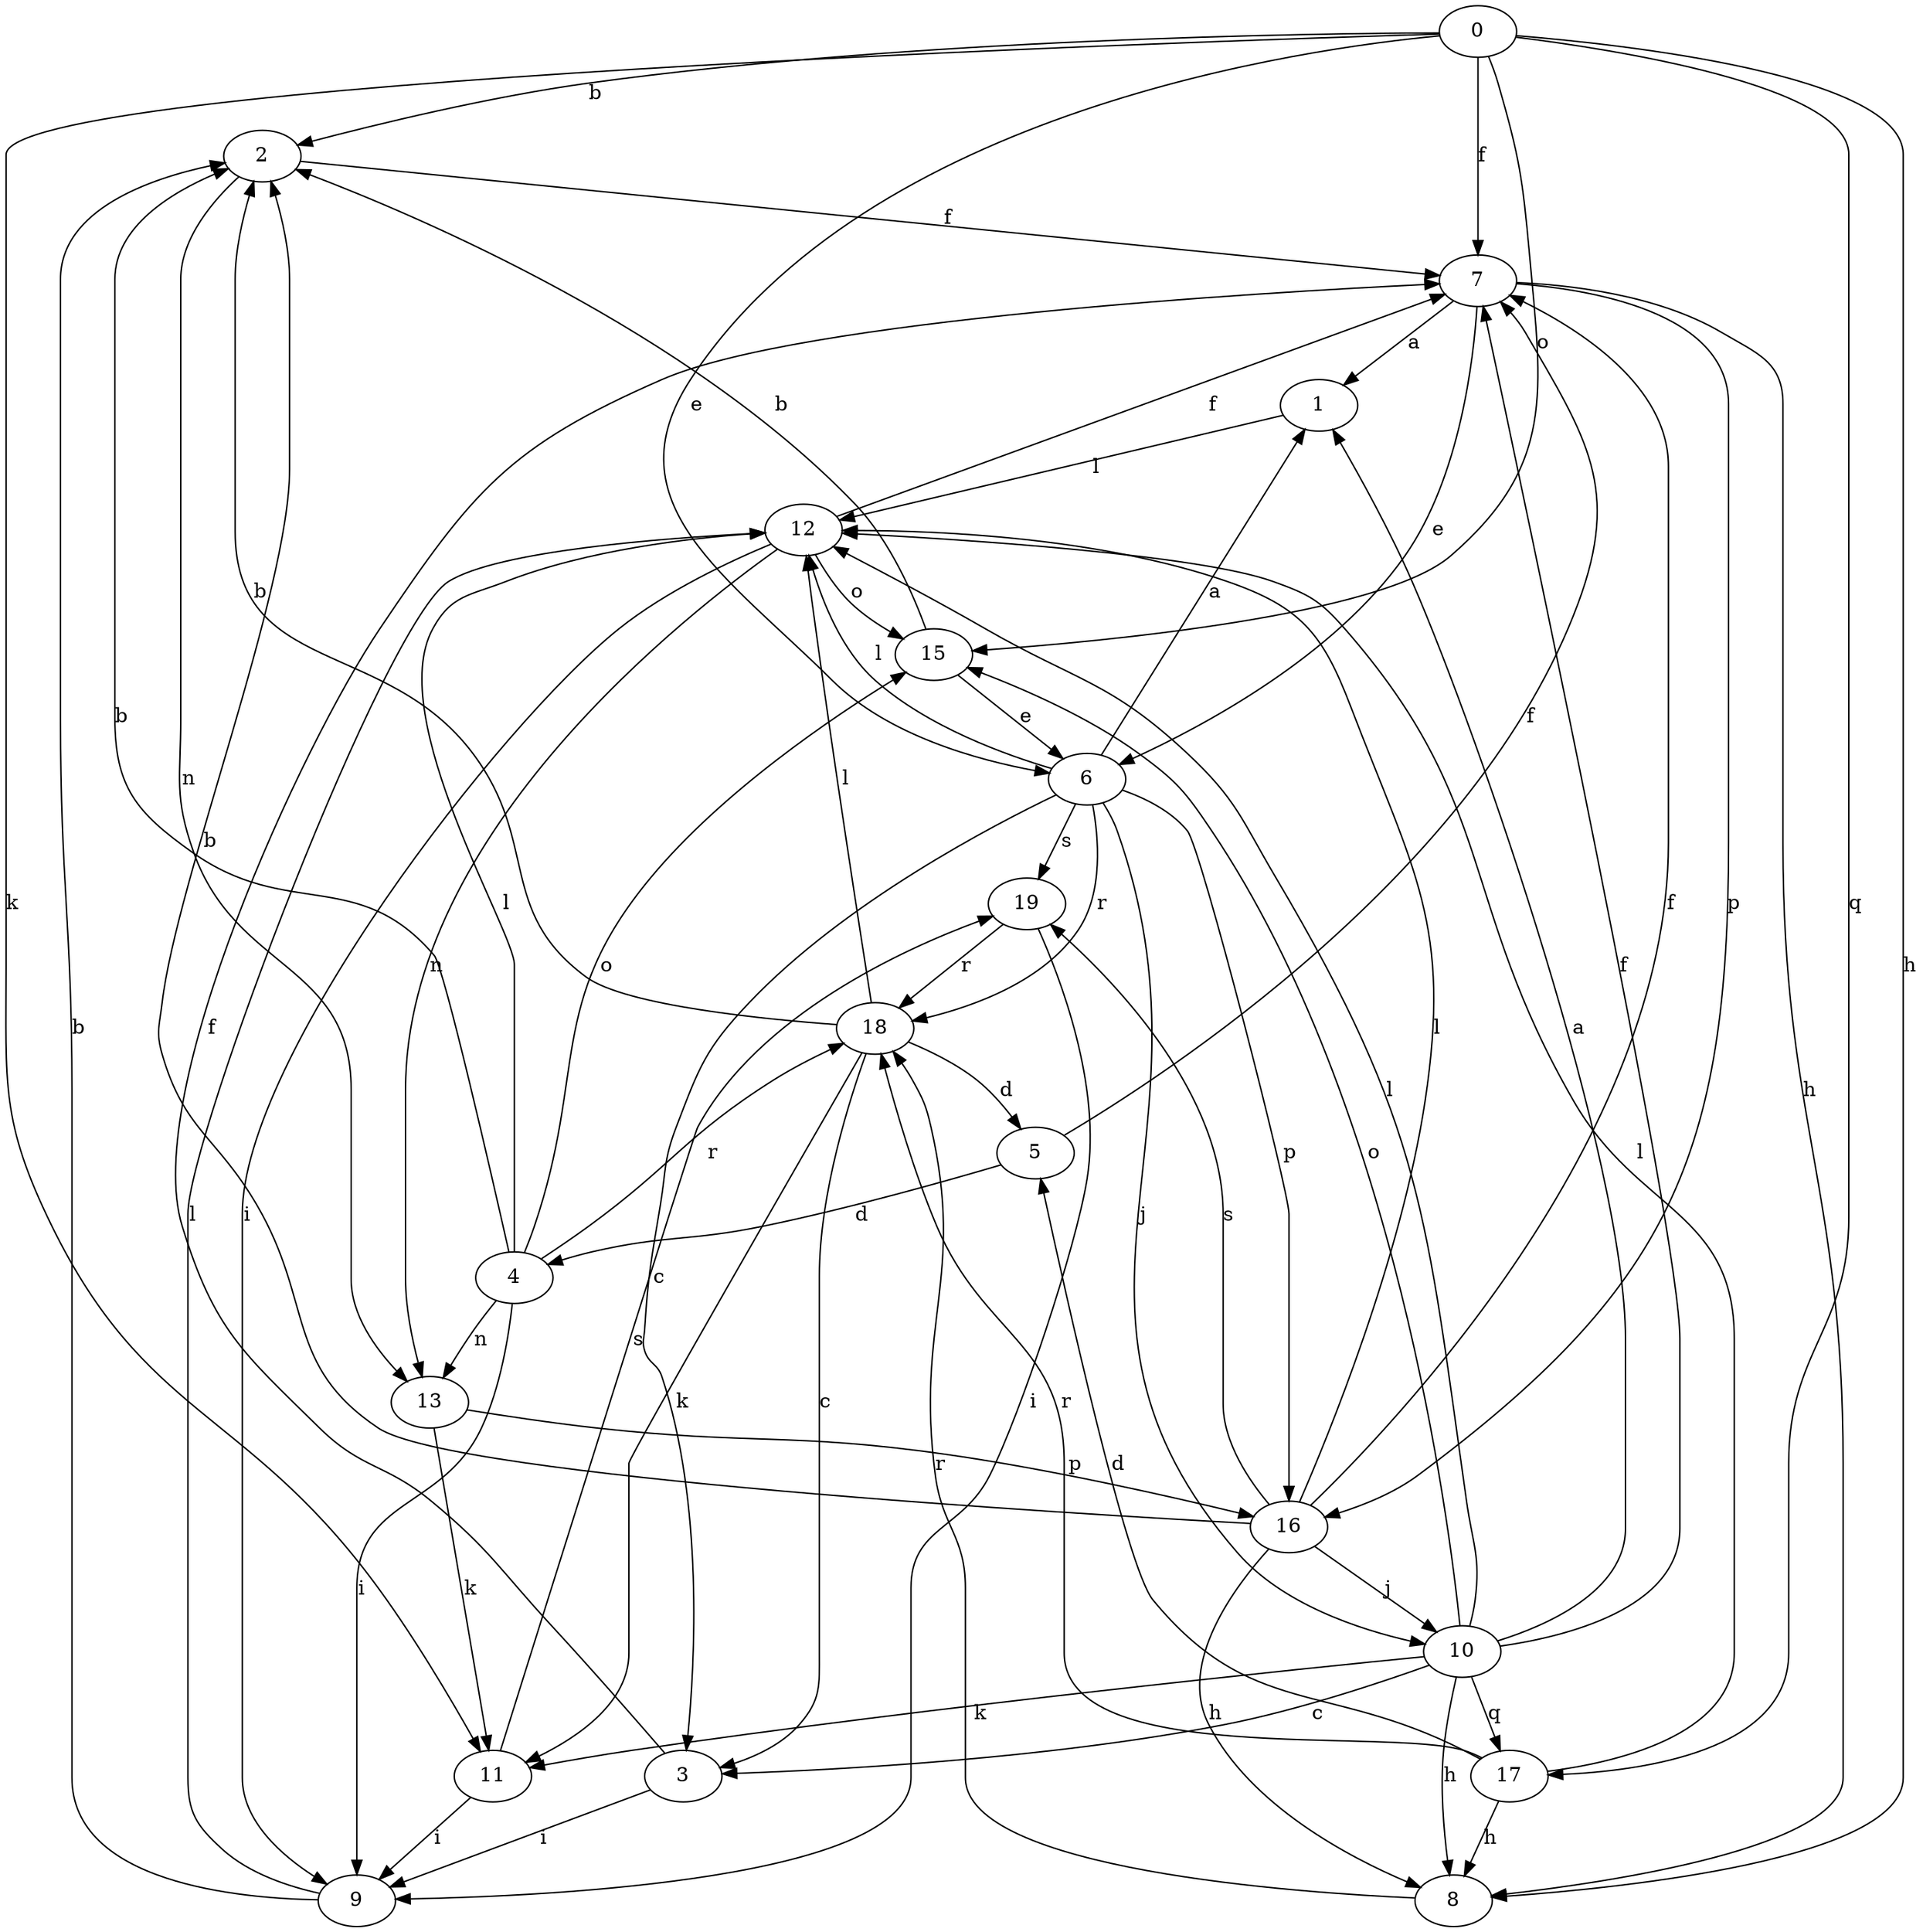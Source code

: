 strict digraph  {
0;
1;
2;
3;
4;
5;
6;
7;
8;
9;
10;
11;
12;
13;
15;
16;
17;
18;
19;
0 -> 2  [label=b];
0 -> 6  [label=e];
0 -> 7  [label=f];
0 -> 8  [label=h];
0 -> 11  [label=k];
0 -> 15  [label=o];
0 -> 17  [label=q];
1 -> 12  [label=l];
2 -> 7  [label=f];
2 -> 13  [label=n];
3 -> 7  [label=f];
3 -> 9  [label=i];
4 -> 2  [label=b];
4 -> 9  [label=i];
4 -> 12  [label=l];
4 -> 13  [label=n];
4 -> 15  [label=o];
4 -> 18  [label=r];
5 -> 4  [label=d];
5 -> 7  [label=f];
6 -> 1  [label=a];
6 -> 3  [label=c];
6 -> 10  [label=j];
6 -> 12  [label=l];
6 -> 16  [label=p];
6 -> 18  [label=r];
6 -> 19  [label=s];
7 -> 1  [label=a];
7 -> 6  [label=e];
7 -> 8  [label=h];
7 -> 16  [label=p];
8 -> 18  [label=r];
9 -> 2  [label=b];
9 -> 12  [label=l];
10 -> 1  [label=a];
10 -> 3  [label=c];
10 -> 7  [label=f];
10 -> 8  [label=h];
10 -> 11  [label=k];
10 -> 12  [label=l];
10 -> 15  [label=o];
10 -> 17  [label=q];
11 -> 9  [label=i];
11 -> 19  [label=s];
12 -> 7  [label=f];
12 -> 9  [label=i];
12 -> 13  [label=n];
12 -> 15  [label=o];
13 -> 11  [label=k];
13 -> 16  [label=p];
15 -> 2  [label=b];
15 -> 6  [label=e];
16 -> 2  [label=b];
16 -> 7  [label=f];
16 -> 8  [label=h];
16 -> 10  [label=j];
16 -> 12  [label=l];
16 -> 19  [label=s];
17 -> 5  [label=d];
17 -> 8  [label=h];
17 -> 12  [label=l];
17 -> 18  [label=r];
18 -> 2  [label=b];
18 -> 3  [label=c];
18 -> 5  [label=d];
18 -> 11  [label=k];
18 -> 12  [label=l];
19 -> 9  [label=i];
19 -> 18  [label=r];
}

